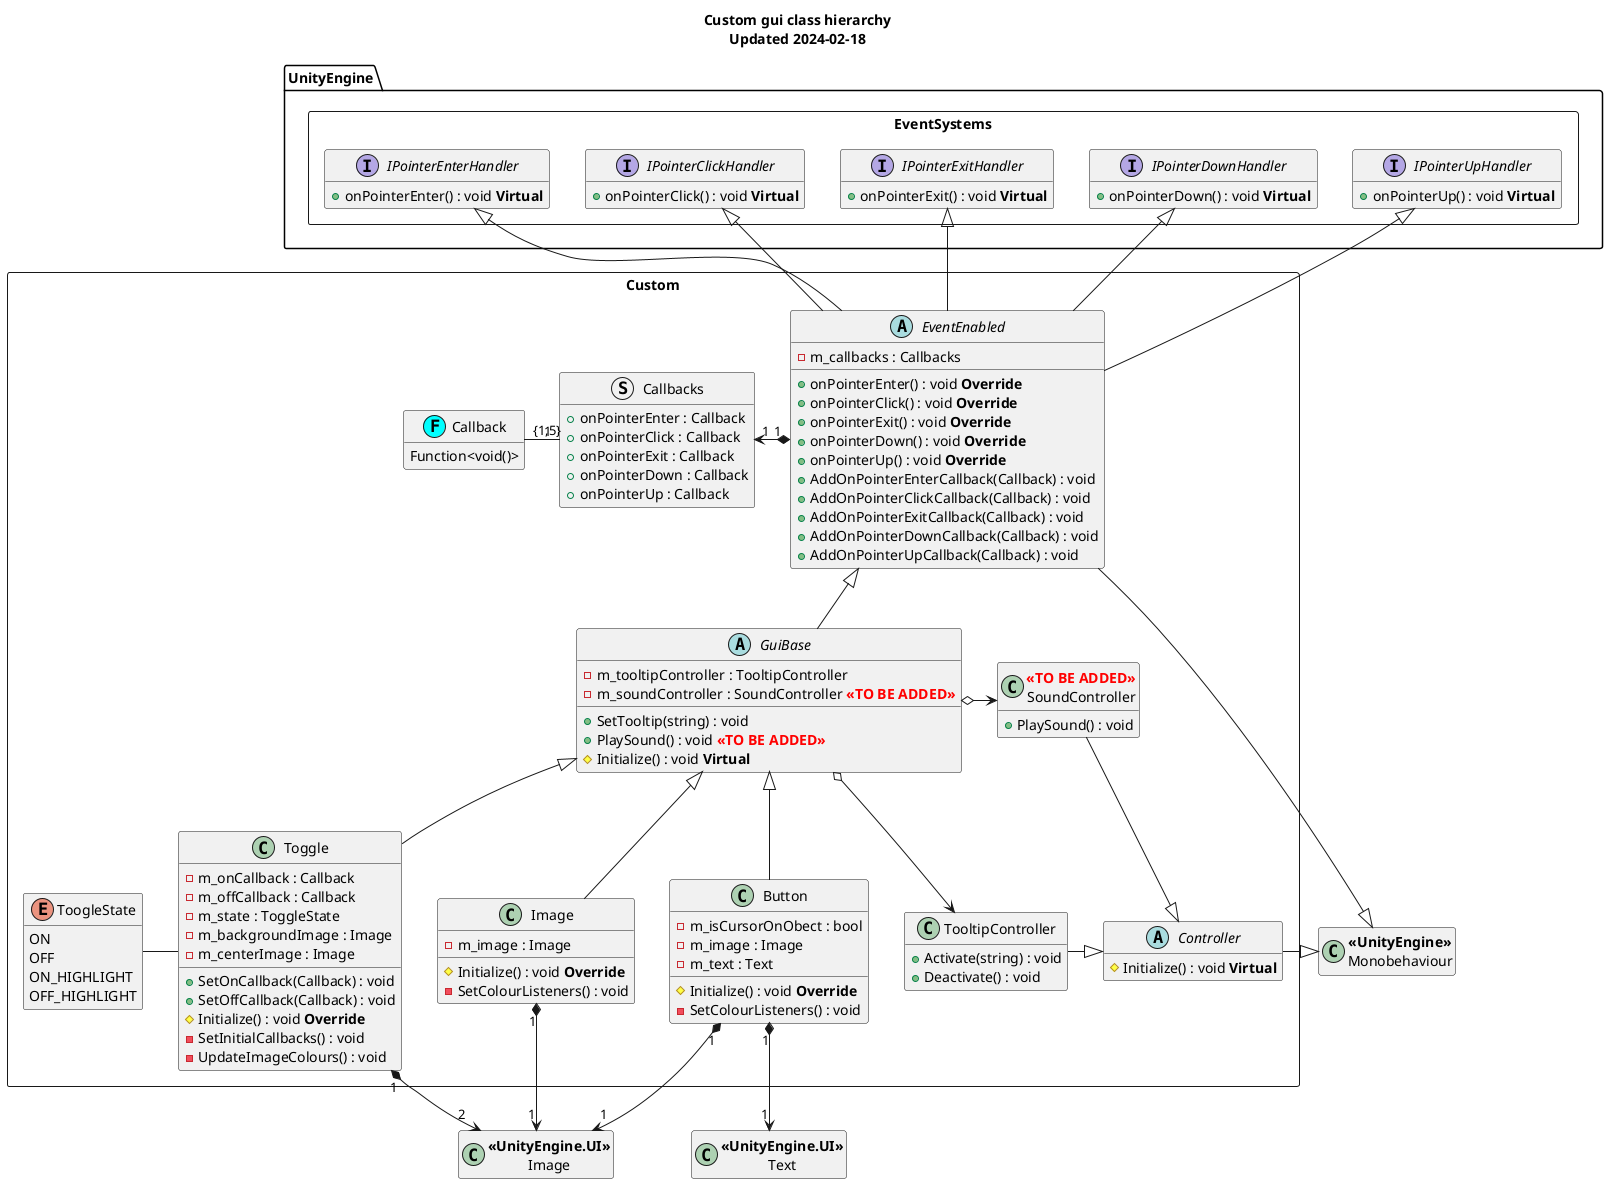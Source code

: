 @startuml Custom_Gui_Class_Hierarchy

title Custom gui class hierarchy\nUpdated 2024-02-18

'######################## OBJECTS ########################
rectangle UnityEngine.EventSystems{
    interface IPointerEnterHandler{
        + onPointerEnter() : void <b>Virtual
    }
    interface IPointerClickHandler{
        + onPointerClick() : void <b>Virtual
    }
    interface IPointerExitHandler{
        + onPointerExit() : void <b>Virtual
    }
    interface IPointerDownHandler{
        + onPointerDown() : void <b>Virtual
    }
    interface IPointerUpHandler{
        + onPointerUp() : void <b>Virtual
    }   
}

class "<b><<UnityEngine>>\nMonobehaviour" as Monobehaviour
class  "<b><<UnityEngine.UI>>\nImage" as Image
class  "<b><<UnityEngine.UI>>\nText" as Text

rectangle Custom{
    abstract class EventEnabled{
        + onPointerEnter() : void <b>Override
        + onPointerClick() : void <b>Override
        + onPointerExit() : void <b>Override
        + onPointerDown() : void <b>Override
        + onPointerUp() : void <b>Override
        + AddOnPointerEnterCallback(Callback) : void
        + AddOnPointerClickCallback(Callback) : void
        + AddOnPointerExitCallback(Callback) : void
        + AddOnPointerDownCallback(Callback) : void
        + AddOnPointerUpCallback(Callback) : void
        - m_callbacks : Callbacks
    }

    struct Callbacks{
        + onPointerEnter : Callback
        + onPointerClick : Callback
        + onPointerExit : Callback
        + onPointerDown : Callback
        + onPointerUp : Callback
    }

    class Callback << (F,Cyan) >>{
        Function<void()>
    }

    abstract class GuiBase{
        + SetTooltip(string) : void
        + PlaySound() : void <b><color:#red><<TO BE ADDED>>
        # Initialize() : void <b>Virtual
        - m_tooltipController : TooltipController
        - m_soundController : SoundController <b><color:#red><<TO BE ADDED>>
    }

    abstract class Controller{
        # Initialize() : void <b>Virtual
    } 

    class TooltipController{
        + Activate(string) : void
        + Deactivate() : void
    }

    class "<b><color:#red><<TO BE ADDED>>\nSoundController" as SoundController{
        + PlaySound() : void
    }

    class Button{
        # Initialize() : void <b>Override
        - SetColourListeners() : void
        - m_isCursorOnObect : bool
        - m_image : Image
        - m_text : Text
    }

    enum ToogleState{
        ON
        OFF
        ON_HIGHLIGHT
        OFF_HIGHLIGHT
    }

    class Toggle{
        + SetOnCallback(Callback) : void
        + SetOffCallback(Callback) : void
        # Initialize() : void <b>Override
        - SetInitialCallbacks() : void
        - UpdateImageColours() : void
        - m_onCallback : Callback
        - m_offCallback : Callback
        - m_state : ToggleState
        - m_backgroundImage : Image
        - m_centerImage : Image
    }

    class "Image" as CustomImage{
        # Initialize() : void <b>Override
        - SetColourListeners() : void
        - m_image : Image
    }
}

'skinparam groupInheritance 2
hide empty fields
hide empty methods

'######################## CONNECTIONS ########################

Controller -r-|> Monobehaviour

EventEnabled -r-|> Monobehaviour
EventEnabled -u-|> IPointerEnterHandler
EventEnabled -u-|> IPointerClickHandler
EventEnabled -u-|> IPointerExitHandler
EventEnabled -u-|> IPointerDownHandler
EventEnabled -u-|> IPointerUpHandler
EventEnabled "1" *-l-> "1" Callbacks
Callbacks "1" -l- "{1,5}" Callback

GuiBase -u-|> EventEnabled
GuiBase o-r-> TooltipController
GuiBase o-r-> SoundController

SoundController -d[hidden]- TooltipController
SoundController -r-|> Controller
TooltipController -r-|> Controller

Toggle -u-|> GuiBase
Toggle -l- ToogleState
Toggle "1" *-d-> "2" Image

CustomImage -u-|> GuiBase
CustomImage "1" *-d-> "1" Image

Button -u-|> GuiBase
Button "1" *-d-> "1" Image
Button "1" *-d-> "1" Text

@enduml
